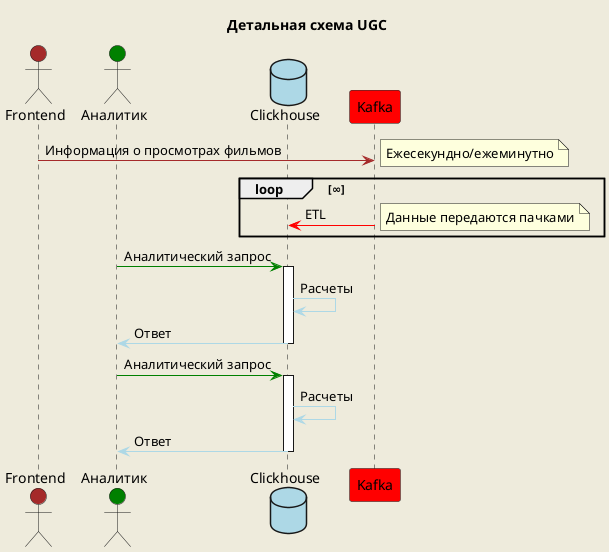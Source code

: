 @startuml
skinparam componentStyle uml2
skinparam backgroundColor #EEEBDC
skinparam responseMessageBelowArrow true

title Детальная схема UGC 

' Участники
actor Frontend #Brown
actor "Аналитик" as User #Green
database Clickhouse #Lightblue
participant Kafka #Red


' Взаимодействия
Frontend -[#brown]> Kafka: Информация о просмотрах фильмов
note right: Ежесекундно/ежеминутно
loop ∞
Kafka -[#red]> Clickhouse: ETL
note right: Данные передаются пачками
end


User -[#green]> Clickhouse: Аналитический запрос
activate Clickhouse
Clickhouse -[#lightblue]> Clickhouse: Расчеты
Clickhouse -[#lightblue]> User: Ответ
deactivate Clickhouse

User -[#green]> Clickhouse: Аналитический запрос
activate Clickhouse
Clickhouse -[#lightblue]> Clickhouse: Расчеты
Clickhouse -[#lightblue]> User: Ответ
deactivate Clickhouse

@enduml
